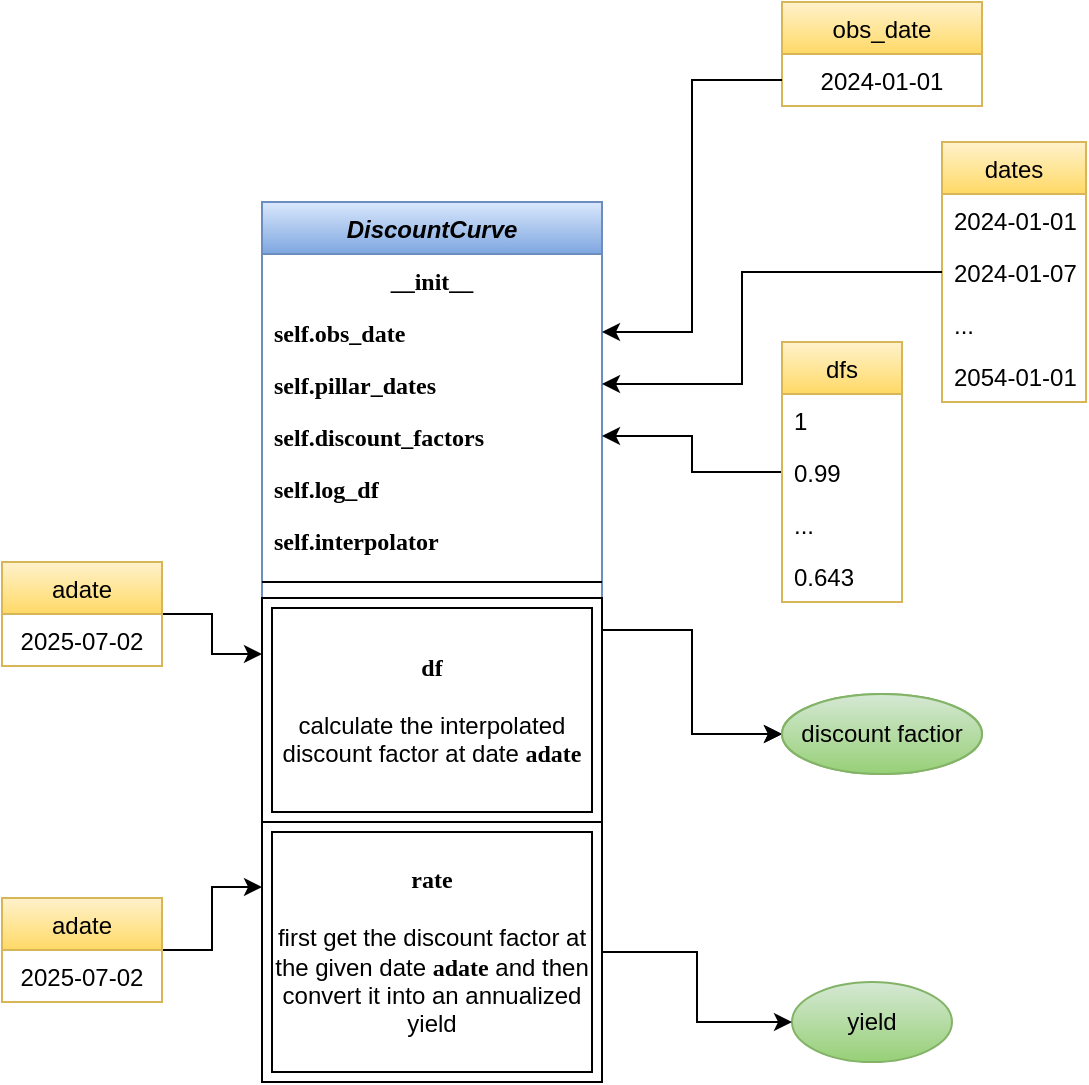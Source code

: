 <mxfile version="24.7.6">
  <diagram id="C5RBs43oDa-KdzZeNtuy" name="Page-1">
    <mxGraphModel dx="1330" dy="679" grid="1" gridSize="10" guides="1" tooltips="1" connect="1" arrows="1" fold="1" page="1" pageScale="1" pageWidth="827" pageHeight="1169" math="0" shadow="0">
      <root>
        <mxCell id="WIyWlLk6GJQsqaUBKTNV-0" />
        <mxCell id="WIyWlLk6GJQsqaUBKTNV-1" parent="WIyWlLk6GJQsqaUBKTNV-0" />
        <mxCell id="TXGZm6Lu34vsZvnTb53X-0" value="DiscountCurve" style="swimlane;fontStyle=3;align=center;verticalAlign=top;childLayout=stackLayout;horizontal=1;startSize=26;horizontalStack=0;resizeParent=1;resizeLast=0;collapsible=1;marginBottom=0;rounded=0;shadow=0;strokeWidth=1;fillColor=#dae8fc;strokeColor=#6c8ebf;gradientColor=#7ea6e0;" vertex="1" parent="WIyWlLk6GJQsqaUBKTNV-1">
          <mxGeometry x="170" y="140" width="170" height="440" as="geometry">
            <mxRectangle x="220" y="120" width="160" height="26" as="alternateBounds" />
          </mxGeometry>
        </mxCell>
        <mxCell id="TXGZm6Lu34vsZvnTb53X-1" value="__init__" style="text;align=center;verticalAlign=top;spacingLeft=4;spacingRight=4;overflow=hidden;rotatable=0;points=[[0,0.5],[1,0.5]];portConstraint=eastwest;fontFamily=Lucida Console;fontStyle=1" vertex="1" parent="TXGZm6Lu34vsZvnTb53X-0">
          <mxGeometry y="26" width="170" height="26" as="geometry" />
        </mxCell>
        <mxCell id="TXGZm6Lu34vsZvnTb53X-2" value="self.obs_date" style="text;align=left;verticalAlign=top;spacingLeft=4;spacingRight=4;overflow=hidden;rotatable=0;points=[[0,0.5],[1,0.5]];portConstraint=eastwest;fontFamily=Lucida Console;fontStyle=1" vertex="1" parent="TXGZm6Lu34vsZvnTb53X-0">
          <mxGeometry y="52" width="170" height="26" as="geometry" />
        </mxCell>
        <mxCell id="TXGZm6Lu34vsZvnTb53X-3" value="self.pillar_dates" style="text;align=left;verticalAlign=top;spacingLeft=4;spacingRight=4;overflow=hidden;rotatable=0;points=[[0,0.5],[1,0.5]];portConstraint=eastwest;rounded=0;shadow=0;html=0;fontStyle=1;fontFamily=Lucida Console;" vertex="1" parent="TXGZm6Lu34vsZvnTb53X-0">
          <mxGeometry y="78" width="170" height="26" as="geometry" />
        </mxCell>
        <mxCell id="TXGZm6Lu34vsZvnTb53X-4" value="self.discount_factors" style="text;align=left;verticalAlign=top;spacingLeft=4;spacingRight=4;overflow=hidden;rotatable=0;points=[[0,0.5],[1,0.5]];portConstraint=eastwest;rounded=0;shadow=0;html=0;fontStyle=1;fontFamily=Lucida Console;" vertex="1" parent="TXGZm6Lu34vsZvnTb53X-0">
          <mxGeometry y="104" width="170" height="26" as="geometry" />
        </mxCell>
        <mxCell id="TXGZm6Lu34vsZvnTb53X-5" value="self.log_df" style="text;align=left;verticalAlign=top;spacingLeft=4;spacingRight=4;overflow=hidden;rotatable=0;points=[[0,0.5],[1,0.5]];portConstraint=eastwest;rounded=0;shadow=0;html=0;fontStyle=1;fontFamily=Lucida Console;" vertex="1" parent="TXGZm6Lu34vsZvnTb53X-0">
          <mxGeometry y="130" width="170" height="26" as="geometry" />
        </mxCell>
        <mxCell id="TXGZm6Lu34vsZvnTb53X-6" value="self.interpolator" style="text;align=left;verticalAlign=top;spacingLeft=4;spacingRight=4;overflow=hidden;rotatable=0;points=[[0,0.5],[1,0.5]];portConstraint=eastwest;rounded=0;shadow=0;html=0;fontStyle=1;fontFamily=Lucida Console;" vertex="1" parent="TXGZm6Lu34vsZvnTb53X-0">
          <mxGeometry y="156" width="170" height="26" as="geometry" />
        </mxCell>
        <mxCell id="TXGZm6Lu34vsZvnTb53X-7" value="" style="line;html=1;strokeWidth=1;align=left;verticalAlign=middle;spacingTop=-1;spacingLeft=3;spacingRight=3;rotatable=0;labelPosition=right;points=[];portConstraint=eastwest;" vertex="1" parent="TXGZm6Lu34vsZvnTb53X-0">
          <mxGeometry y="182" width="170" height="16" as="geometry" />
        </mxCell>
        <mxCell id="TXGZm6Lu34vsZvnTb53X-8" value="&lt;font style=&quot;font-weight: bold;&quot; face=&quot;Lucida Console&quot;&gt;df&lt;/font&gt;&lt;br&gt;&lt;br&gt;&lt;font style=&quot;&quot; face=&quot;Helvetica&quot;&gt;calculate the interpolated discount factor at date &lt;/font&gt;&lt;font style=&quot;font-weight: bold;&quot; face=&quot;Lucida Console&quot;&gt;adate&lt;/font&gt;" style="shape=ext;margin=3;double=1;whiteSpace=wrap;html=1;align=center;" vertex="1" parent="TXGZm6Lu34vsZvnTb53X-0">
          <mxGeometry y="198" width="170" height="112" as="geometry" />
        </mxCell>
        <mxCell id="TXGZm6Lu34vsZvnTb53X-9" value="&lt;b&gt;&lt;font face=&quot;Lucida Console&quot;&gt;rate&lt;/font&gt;&lt;/b&gt;&lt;br&gt;&lt;br&gt;first get the discount factor at the given date &lt;b&gt;&lt;font face=&quot;Lucida Console&quot;&gt;adate&lt;/font&gt;&lt;/b&gt; and then convert it into an annualized yield" style="shape=ext;margin=3;double=1;whiteSpace=wrap;html=1;align=center;" vertex="1" parent="TXGZm6Lu34vsZvnTb53X-0">
          <mxGeometry y="310" width="170" height="130" as="geometry" />
        </mxCell>
        <mxCell id="TXGZm6Lu34vsZvnTb53X-10" value="dates" style="swimlane;fontStyle=0;align=center;verticalAlign=top;childLayout=stackLayout;horizontal=1;startSize=26;horizontalStack=0;resizeParent=1;resizeLast=0;collapsible=1;marginBottom=0;rounded=0;shadow=0;strokeWidth=1;fillColor=#fff2cc;gradientColor=#ffd966;strokeColor=#d6b656;" vertex="1" parent="WIyWlLk6GJQsqaUBKTNV-1">
          <mxGeometry x="510" y="110" width="72" height="130" as="geometry">
            <mxRectangle x="550" y="140" width="160" height="26" as="alternateBounds" />
          </mxGeometry>
        </mxCell>
        <mxCell id="TXGZm6Lu34vsZvnTb53X-11" value="2024-01-01" style="text;align=left;verticalAlign=top;spacingLeft=4;spacingRight=4;overflow=hidden;rotatable=0;points=[[0,0.5],[1,0.5]];portConstraint=eastwest;" vertex="1" parent="TXGZm6Lu34vsZvnTb53X-10">
          <mxGeometry y="26" width="72" height="26" as="geometry" />
        </mxCell>
        <mxCell id="TXGZm6Lu34vsZvnTb53X-12" value="2024-01-07" style="text;align=left;verticalAlign=top;spacingLeft=4;spacingRight=4;overflow=hidden;rotatable=0;points=[[0,0.5],[1,0.5]];portConstraint=eastwest;rounded=0;shadow=0;html=0;" vertex="1" parent="TXGZm6Lu34vsZvnTb53X-10">
          <mxGeometry y="52" width="72" height="26" as="geometry" />
        </mxCell>
        <mxCell id="TXGZm6Lu34vsZvnTb53X-13" value="..." style="text;align=left;verticalAlign=top;spacingLeft=4;spacingRight=4;overflow=hidden;rotatable=0;points=[[0,0.5],[1,0.5]];portConstraint=eastwest;rounded=0;shadow=0;html=0;" vertex="1" parent="TXGZm6Lu34vsZvnTb53X-10">
          <mxGeometry y="78" width="72" height="26" as="geometry" />
        </mxCell>
        <mxCell id="TXGZm6Lu34vsZvnTb53X-14" value="2054-01-01" style="text;align=left;verticalAlign=top;spacingLeft=4;spacingRight=4;overflow=hidden;rotatable=0;points=[[0,0.5],[1,0.5]];portConstraint=eastwest;rounded=0;shadow=0;html=0;" vertex="1" parent="TXGZm6Lu34vsZvnTb53X-10">
          <mxGeometry y="104" width="72" height="26" as="geometry" />
        </mxCell>
        <mxCell id="TXGZm6Lu34vsZvnTb53X-15" style="edgeStyle=orthogonalEdgeStyle;rounded=0;orthogonalLoop=1;jettySize=auto;html=1;entryX=1;entryY=0.5;entryDx=0;entryDy=0;" edge="1" parent="WIyWlLk6GJQsqaUBKTNV-1" source="TXGZm6Lu34vsZvnTb53X-16" target="TXGZm6Lu34vsZvnTb53X-4">
          <mxGeometry relative="1" as="geometry" />
        </mxCell>
        <mxCell id="TXGZm6Lu34vsZvnTb53X-16" value="dfs" style="swimlane;fontStyle=0;align=center;verticalAlign=top;childLayout=stackLayout;horizontal=1;startSize=26;horizontalStack=0;resizeParent=1;resizeLast=0;collapsible=1;marginBottom=0;rounded=0;shadow=0;strokeWidth=1;fillColor=#fff2cc;gradientColor=#ffd966;strokeColor=#d6b656;" vertex="1" parent="WIyWlLk6GJQsqaUBKTNV-1">
          <mxGeometry x="430" y="210" width="60" height="130" as="geometry">
            <mxRectangle x="550" y="140" width="160" height="26" as="alternateBounds" />
          </mxGeometry>
        </mxCell>
        <mxCell id="TXGZm6Lu34vsZvnTb53X-17" value="1" style="text;align=left;verticalAlign=top;spacingLeft=4;spacingRight=4;overflow=hidden;rotatable=0;points=[[0,0.5],[1,0.5]];portConstraint=eastwest;" vertex="1" parent="TXGZm6Lu34vsZvnTb53X-16">
          <mxGeometry y="26" width="60" height="26" as="geometry" />
        </mxCell>
        <mxCell id="TXGZm6Lu34vsZvnTb53X-18" value="0.99" style="text;align=left;verticalAlign=top;spacingLeft=4;spacingRight=4;overflow=hidden;rotatable=0;points=[[0,0.5],[1,0.5]];portConstraint=eastwest;rounded=0;shadow=0;html=0;" vertex="1" parent="TXGZm6Lu34vsZvnTb53X-16">
          <mxGeometry y="52" width="60" height="26" as="geometry" />
        </mxCell>
        <mxCell id="TXGZm6Lu34vsZvnTb53X-19" value="..." style="text;align=left;verticalAlign=top;spacingLeft=4;spacingRight=4;overflow=hidden;rotatable=0;points=[[0,0.5],[1,0.5]];portConstraint=eastwest;rounded=0;shadow=0;html=0;" vertex="1" parent="TXGZm6Lu34vsZvnTb53X-16">
          <mxGeometry y="78" width="60" height="26" as="geometry" />
        </mxCell>
        <mxCell id="TXGZm6Lu34vsZvnTb53X-20" value="0.643" style="text;align=left;verticalAlign=top;spacingLeft=4;spacingRight=4;overflow=hidden;rotatable=0;points=[[0,0.5],[1,0.5]];portConstraint=eastwest;rounded=0;shadow=0;html=0;" vertex="1" parent="TXGZm6Lu34vsZvnTb53X-16">
          <mxGeometry y="104" width="60" height="26" as="geometry" />
        </mxCell>
        <mxCell id="TXGZm6Lu34vsZvnTb53X-21" value="obs_date" style="swimlane;fontStyle=0;align=center;verticalAlign=top;childLayout=stackLayout;horizontal=1;startSize=26;horizontalStack=0;resizeParent=1;resizeLast=0;collapsible=1;marginBottom=0;rounded=0;shadow=0;strokeWidth=1;fillColor=#fff2cc;gradientColor=#ffd966;strokeColor=#d6b656;" vertex="1" parent="WIyWlLk6GJQsqaUBKTNV-1">
          <mxGeometry x="430" y="40" width="100" height="52" as="geometry">
            <mxRectangle x="550" y="140" width="160" height="26" as="alternateBounds" />
          </mxGeometry>
        </mxCell>
        <mxCell id="TXGZm6Lu34vsZvnTb53X-22" value="2024-01-01" style="text;align=center;verticalAlign=top;spacingLeft=4;spacingRight=4;overflow=hidden;rotatable=0;points=[[0,0.5],[1,0.5]];portConstraint=eastwest;" vertex="1" parent="TXGZm6Lu34vsZvnTb53X-21">
          <mxGeometry y="26" width="100" height="26" as="geometry" />
        </mxCell>
        <mxCell id="TXGZm6Lu34vsZvnTb53X-23" style="edgeStyle=orthogonalEdgeStyle;rounded=0;orthogonalLoop=1;jettySize=auto;html=1;exitX=0;exitY=0.5;exitDx=0;exitDy=0;entryX=1;entryY=0.5;entryDx=0;entryDy=0;" edge="1" parent="WIyWlLk6GJQsqaUBKTNV-1" source="TXGZm6Lu34vsZvnTb53X-22" target="TXGZm6Lu34vsZvnTb53X-2">
          <mxGeometry relative="1" as="geometry">
            <Array as="points">
              <mxPoint x="385" y="79" />
              <mxPoint x="385" y="205" />
            </Array>
          </mxGeometry>
        </mxCell>
        <mxCell id="TXGZm6Lu34vsZvnTb53X-24" style="edgeStyle=orthogonalEdgeStyle;rounded=0;orthogonalLoop=1;jettySize=auto;html=1;exitX=0;exitY=0.5;exitDx=0;exitDy=0;entryX=1;entryY=0.5;entryDx=0;entryDy=0;" edge="1" parent="WIyWlLk6GJQsqaUBKTNV-1" source="TXGZm6Lu34vsZvnTb53X-12" target="TXGZm6Lu34vsZvnTb53X-3">
          <mxGeometry relative="1" as="geometry">
            <Array as="points">
              <mxPoint x="410" y="175" />
              <mxPoint x="410" y="231" />
            </Array>
          </mxGeometry>
        </mxCell>
        <mxCell id="TXGZm6Lu34vsZvnTb53X-25" style="edgeStyle=orthogonalEdgeStyle;rounded=0;orthogonalLoop=1;jettySize=auto;html=1;entryX=0;entryY=0.25;entryDx=0;entryDy=0;" edge="1" parent="WIyWlLk6GJQsqaUBKTNV-1" source="TXGZm6Lu34vsZvnTb53X-26" target="TXGZm6Lu34vsZvnTb53X-8">
          <mxGeometry relative="1" as="geometry" />
        </mxCell>
        <mxCell id="TXGZm6Lu34vsZvnTb53X-26" value="adate" style="swimlane;fontStyle=0;align=center;verticalAlign=top;childLayout=stackLayout;horizontal=1;startSize=26;horizontalStack=0;resizeParent=1;resizeLast=0;collapsible=1;marginBottom=0;rounded=0;shadow=0;strokeWidth=1;fillColor=#fff2cc;gradientColor=#ffd966;strokeColor=#d6b656;" vertex="1" parent="WIyWlLk6GJQsqaUBKTNV-1">
          <mxGeometry x="40" y="320" width="80" height="52" as="geometry">
            <mxRectangle x="550" y="140" width="160" height="26" as="alternateBounds" />
          </mxGeometry>
        </mxCell>
        <mxCell id="TXGZm6Lu34vsZvnTb53X-27" value="2025-07-02" style="text;align=center;verticalAlign=top;spacingLeft=4;spacingRight=4;overflow=hidden;rotatable=0;points=[[0,0.5],[1,0.5]];portConstraint=eastwest;" vertex="1" parent="TXGZm6Lu34vsZvnTb53X-26">
          <mxGeometry y="26" width="80" height="26" as="geometry" />
        </mxCell>
        <mxCell id="TXGZm6Lu34vsZvnTb53X-28" value="discount factior" style="ellipse;whiteSpace=wrap;html=1;align=center;fillColor=#d5e8d4;gradientColor=#97d077;strokeColor=#82b366;" vertex="1" parent="WIyWlLk6GJQsqaUBKTNV-1">
          <mxGeometry x="430" y="386" width="100" height="40" as="geometry" />
        </mxCell>
        <mxCell id="TXGZm6Lu34vsZvnTb53X-29" style="edgeStyle=orthogonalEdgeStyle;rounded=0;orthogonalLoop=1;jettySize=auto;html=1;entryX=0;entryY=0.5;entryDx=0;entryDy=0;" edge="1" parent="WIyWlLk6GJQsqaUBKTNV-1" source="TXGZm6Lu34vsZvnTb53X-8" target="TXGZm6Lu34vsZvnTb53X-28">
          <mxGeometry relative="1" as="geometry">
            <Array as="points">
              <mxPoint x="385" y="354" />
              <mxPoint x="385" y="406" />
            </Array>
          </mxGeometry>
        </mxCell>
        <mxCell id="TXGZm6Lu34vsZvnTb53X-30" style="edgeStyle=orthogonalEdgeStyle;rounded=0;orthogonalLoop=1;jettySize=auto;html=1;entryX=0;entryY=0.5;entryDx=0;entryDy=0;" edge="1" parent="WIyWlLk6GJQsqaUBKTNV-1" target="TXGZm6Lu34vsZvnTb53X-31">
          <mxGeometry relative="1" as="geometry">
            <mxPoint x="340" y="354" as="sourcePoint" />
            <Array as="points">
              <mxPoint x="385" y="354" />
              <mxPoint x="385" y="406" />
            </Array>
          </mxGeometry>
        </mxCell>
        <mxCell id="TXGZm6Lu34vsZvnTb53X-31" value="discount factior" style="ellipse;whiteSpace=wrap;html=1;align=center;fillColor=#d5e8d4;gradientColor=#97d077;strokeColor=#82b366;" vertex="1" parent="WIyWlLk6GJQsqaUBKTNV-1">
          <mxGeometry x="430" y="386" width="100" height="40" as="geometry" />
        </mxCell>
        <mxCell id="TXGZm6Lu34vsZvnTb53X-33" value="yield" style="ellipse;whiteSpace=wrap;html=1;align=center;fillColor=#d5e8d4;gradientColor=#97d077;strokeColor=#82b366;" vertex="1" parent="WIyWlLk6GJQsqaUBKTNV-1">
          <mxGeometry x="435" y="530" width="80" height="40" as="geometry" />
        </mxCell>
        <mxCell id="TXGZm6Lu34vsZvnTb53X-34" style="edgeStyle=orthogonalEdgeStyle;rounded=0;orthogonalLoop=1;jettySize=auto;html=1;entryX=0;entryY=0.25;entryDx=0;entryDy=0;" edge="1" parent="WIyWlLk6GJQsqaUBKTNV-1" source="TXGZm6Lu34vsZvnTb53X-35" target="TXGZm6Lu34vsZvnTb53X-9">
          <mxGeometry relative="1" as="geometry">
            <mxPoint x="234" y="450.0" as="targetPoint" />
          </mxGeometry>
        </mxCell>
        <mxCell id="TXGZm6Lu34vsZvnTb53X-35" value="adate" style="swimlane;fontStyle=0;align=center;verticalAlign=top;childLayout=stackLayout;horizontal=1;startSize=26;horizontalStack=0;resizeParent=1;resizeLast=0;collapsible=1;marginBottom=0;rounded=0;shadow=0;strokeWidth=1;fillColor=#fff2cc;gradientColor=#ffd966;strokeColor=#d6b656;" vertex="1" parent="WIyWlLk6GJQsqaUBKTNV-1">
          <mxGeometry x="40" y="488" width="80" height="52" as="geometry">
            <mxRectangle x="550" y="140" width="160" height="26" as="alternateBounds" />
          </mxGeometry>
        </mxCell>
        <mxCell id="TXGZm6Lu34vsZvnTb53X-36" value="2025-07-02" style="text;align=center;verticalAlign=top;spacingLeft=4;spacingRight=4;overflow=hidden;rotatable=0;points=[[0,0.5],[1,0.5]];portConstraint=eastwest;" vertex="1" parent="TXGZm6Lu34vsZvnTb53X-35">
          <mxGeometry y="26" width="80" height="26" as="geometry" />
        </mxCell>
        <mxCell id="TXGZm6Lu34vsZvnTb53X-37" style="edgeStyle=orthogonalEdgeStyle;rounded=0;orthogonalLoop=1;jettySize=auto;html=1;entryX=0;entryY=0.5;entryDx=0;entryDy=0;" edge="1" parent="WIyWlLk6GJQsqaUBKTNV-1" source="TXGZm6Lu34vsZvnTb53X-9" target="TXGZm6Lu34vsZvnTb53X-33">
          <mxGeometry relative="1" as="geometry" />
        </mxCell>
      </root>
    </mxGraphModel>
  </diagram>
</mxfile>
